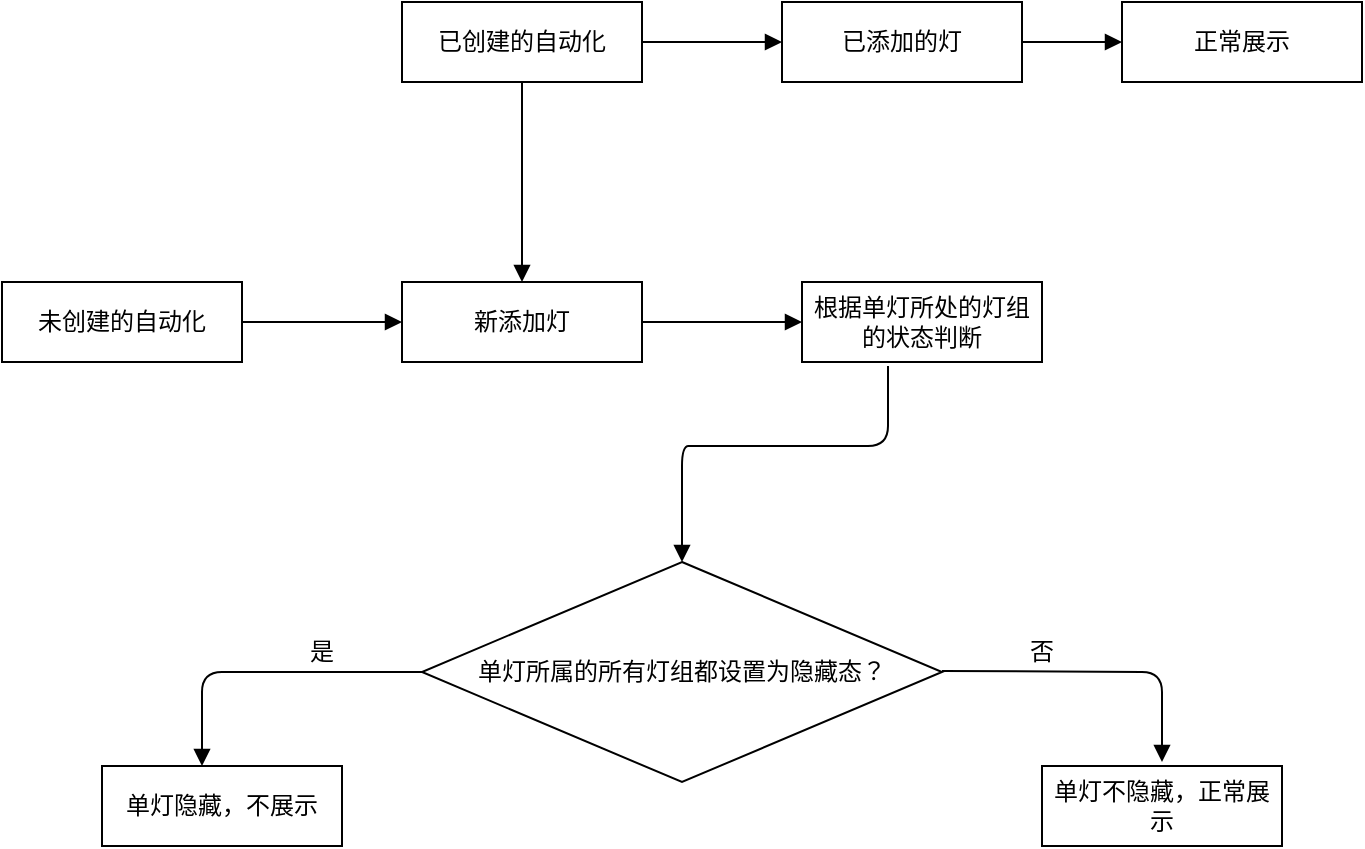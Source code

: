 <mxfile version="28.0.7">
  <diagram name="自动化灯控流程图" id="S1OQa5kopkz22QEKEbgw">
    <mxGraphModel dx="1426" dy="761" grid="1" gridSize="10" guides="1" tooltips="1" connect="1" arrows="1" fold="1" page="1" pageScale="1" pageWidth="827" pageHeight="1169" math="0" shadow="0">
      <root>
        <mxCell id="0" />
        <mxCell id="1" parent="0" />
        <mxCell id="6PXRjcksrkGP_CjEgnKE-1" value="已创建的自动化" style="shape=rectangle;whiteSpace=wrap;html=1;" vertex="1" parent="1">
          <mxGeometry x="250" y="160" width="120" height="40" as="geometry" />
        </mxCell>
        <mxCell id="6PXRjcksrkGP_CjEgnKE-2" value="已添加的灯" style="shape=rectangle;whiteSpace=wrap;html=1;" vertex="1" parent="1">
          <mxGeometry x="440" y="160" width="120" height="40" as="geometry" />
        </mxCell>
        <mxCell id="6PXRjcksrkGP_CjEgnKE-3" value="正常展示" style="shape=rectangle;whiteSpace=wrap;html=1;" vertex="1" parent="1">
          <mxGeometry x="610" y="160" width="120" height="40" as="geometry" />
        </mxCell>
        <mxCell id="6PXRjcksrkGP_CjEgnKE-4" value="新添加灯" style="shape=rectangle;whiteSpace=wrap;html=1;" vertex="1" parent="1">
          <mxGeometry x="250" y="300" width="120" height="40" as="geometry" />
        </mxCell>
        <mxCell id="6PXRjcksrkGP_CjEgnKE-5" value="未创建的自动化" style="shape=rectangle;whiteSpace=wrap;html=1;" vertex="1" parent="1">
          <mxGeometry x="50" y="300" width="120" height="40" as="geometry" />
        </mxCell>
        <mxCell id="6PXRjcksrkGP_CjEgnKE-6" value="根据单灯所处的灯组的状态判断" style="shape=rectangle;whiteSpace=wrap;html=1;" vertex="1" parent="1">
          <mxGeometry x="450" y="300" width="120" height="40" as="geometry" />
        </mxCell>
        <mxCell id="6PXRjcksrkGP_CjEgnKE-11" style="endArrow=block;" edge="1" parent="1" source="6PXRjcksrkGP_CjEgnKE-1" target="6PXRjcksrkGP_CjEgnKE-2">
          <mxGeometry relative="1" as="geometry" />
        </mxCell>
        <mxCell id="6PXRjcksrkGP_CjEgnKE-12" style="endArrow=block;" edge="1" parent="1" source="6PXRjcksrkGP_CjEgnKE-2" target="6PXRjcksrkGP_CjEgnKE-3">
          <mxGeometry relative="1" as="geometry" />
        </mxCell>
        <mxCell id="6PXRjcksrkGP_CjEgnKE-13" style="endArrow=block;" edge="1" parent="1" source="6PXRjcksrkGP_CjEgnKE-1" target="6PXRjcksrkGP_CjEgnKE-4">
          <mxGeometry relative="1" as="geometry" />
        </mxCell>
        <mxCell id="6PXRjcksrkGP_CjEgnKE-14" style="endArrow=block;" edge="1" parent="1" source="6PXRjcksrkGP_CjEgnKE-5" target="6PXRjcksrkGP_CjEgnKE-4">
          <mxGeometry relative="1" as="geometry" />
        </mxCell>
        <mxCell id="6PXRjcksrkGP_CjEgnKE-15" style="endArrow=block;" edge="1" parent="1" source="6PXRjcksrkGP_CjEgnKE-4" target="6PXRjcksrkGP_CjEgnKE-6">
          <mxGeometry relative="1" as="geometry" />
        </mxCell>
        <mxCell id="6PXRjcksrkGP_CjEgnKE-25" value="单灯所属的所有灯组都设置为隐藏态？" style="rhombus;whiteSpace=wrap;html=1;" vertex="1" parent="1">
          <mxGeometry x="260" y="440" width="260" height="110" as="geometry" />
        </mxCell>
        <mxCell id="6PXRjcksrkGP_CjEgnKE-26" style="endArrow=block;" edge="1" parent="1">
          <mxGeometry relative="1" as="geometry">
            <mxPoint x="493" y="341.97" as="sourcePoint" />
            <mxPoint x="390" y="440" as="targetPoint" />
            <Array as="points">
              <mxPoint x="493" y="381.97" />
              <mxPoint x="403" y="381.97" />
              <mxPoint x="390" y="381.97" />
            </Array>
          </mxGeometry>
        </mxCell>
        <mxCell id="6PXRjcksrkGP_CjEgnKE-27" style="endArrow=block;" edge="1" parent="1">
          <mxGeometry relative="1" as="geometry">
            <mxPoint x="520" y="494.5" as="sourcePoint" />
            <mxPoint x="630" y="540" as="targetPoint" />
            <Array as="points">
              <mxPoint x="630" y="495" />
            </Array>
          </mxGeometry>
        </mxCell>
        <mxCell id="6PXRjcksrkGP_CjEgnKE-31" style="endArrow=block;exitX=0;exitY=0.5;exitDx=0;exitDy=0;" edge="1" parent="1" source="6PXRjcksrkGP_CjEgnKE-25">
          <mxGeometry relative="1" as="geometry">
            <mxPoint x="260" y="497" as="sourcePoint" />
            <mxPoint x="150" y="542" as="targetPoint" />
            <Array as="points">
              <mxPoint x="150" y="495" />
            </Array>
          </mxGeometry>
        </mxCell>
        <mxCell id="6PXRjcksrkGP_CjEgnKE-32" value="否" style="text;html=1;align=center;verticalAlign=middle;whiteSpace=wrap;rounded=0;" vertex="1" parent="1">
          <mxGeometry x="540" y="470" width="60" height="30" as="geometry" />
        </mxCell>
        <mxCell id="6PXRjcksrkGP_CjEgnKE-33" value="是" style="text;html=1;align=center;verticalAlign=middle;whiteSpace=wrap;rounded=0;" vertex="1" parent="1">
          <mxGeometry x="180" y="470" width="60" height="30" as="geometry" />
        </mxCell>
        <mxCell id="6PXRjcksrkGP_CjEgnKE-34" value="单灯隐藏，不展示" style="shape=rectangle;whiteSpace=wrap;html=1;" vertex="1" parent="1">
          <mxGeometry x="100" y="542" width="120" height="40" as="geometry" />
        </mxCell>
        <mxCell id="6PXRjcksrkGP_CjEgnKE-35" value="单灯不隐藏，正常展示" style="shape=rectangle;whiteSpace=wrap;html=1;" vertex="1" parent="1">
          <mxGeometry x="570" y="542" width="120" height="40" as="geometry" />
        </mxCell>
      </root>
    </mxGraphModel>
  </diagram>
</mxfile>
